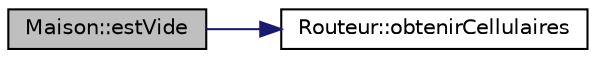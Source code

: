 digraph "Maison::estVide"
{
  bgcolor="transparent";
  edge [fontname="Helvetica",fontsize="10",labelfontname="Helvetica",labelfontsize="10"];
  node [fontname="Helvetica",fontsize="10",shape=record];
  rankdir="LR";
  Node1 [label="Maison::estVide",height=0.2,width=0.4,color="black", fillcolor="grey75", style="filled", fontcolor="black"];
  Node1 -> Node2 [color="midnightblue",fontsize="10",style="solid",fontname="Helvetica"];
  Node2 [label="Routeur::obtenirCellulaires",height=0.2,width=0.4,color="black",URL="$class_routeur.html#a2fec4ef4bde9d818ed4bc44859c38c3a",tooltip="Renvoie le vecteur de cellulaire en lecture seule. "];
}
